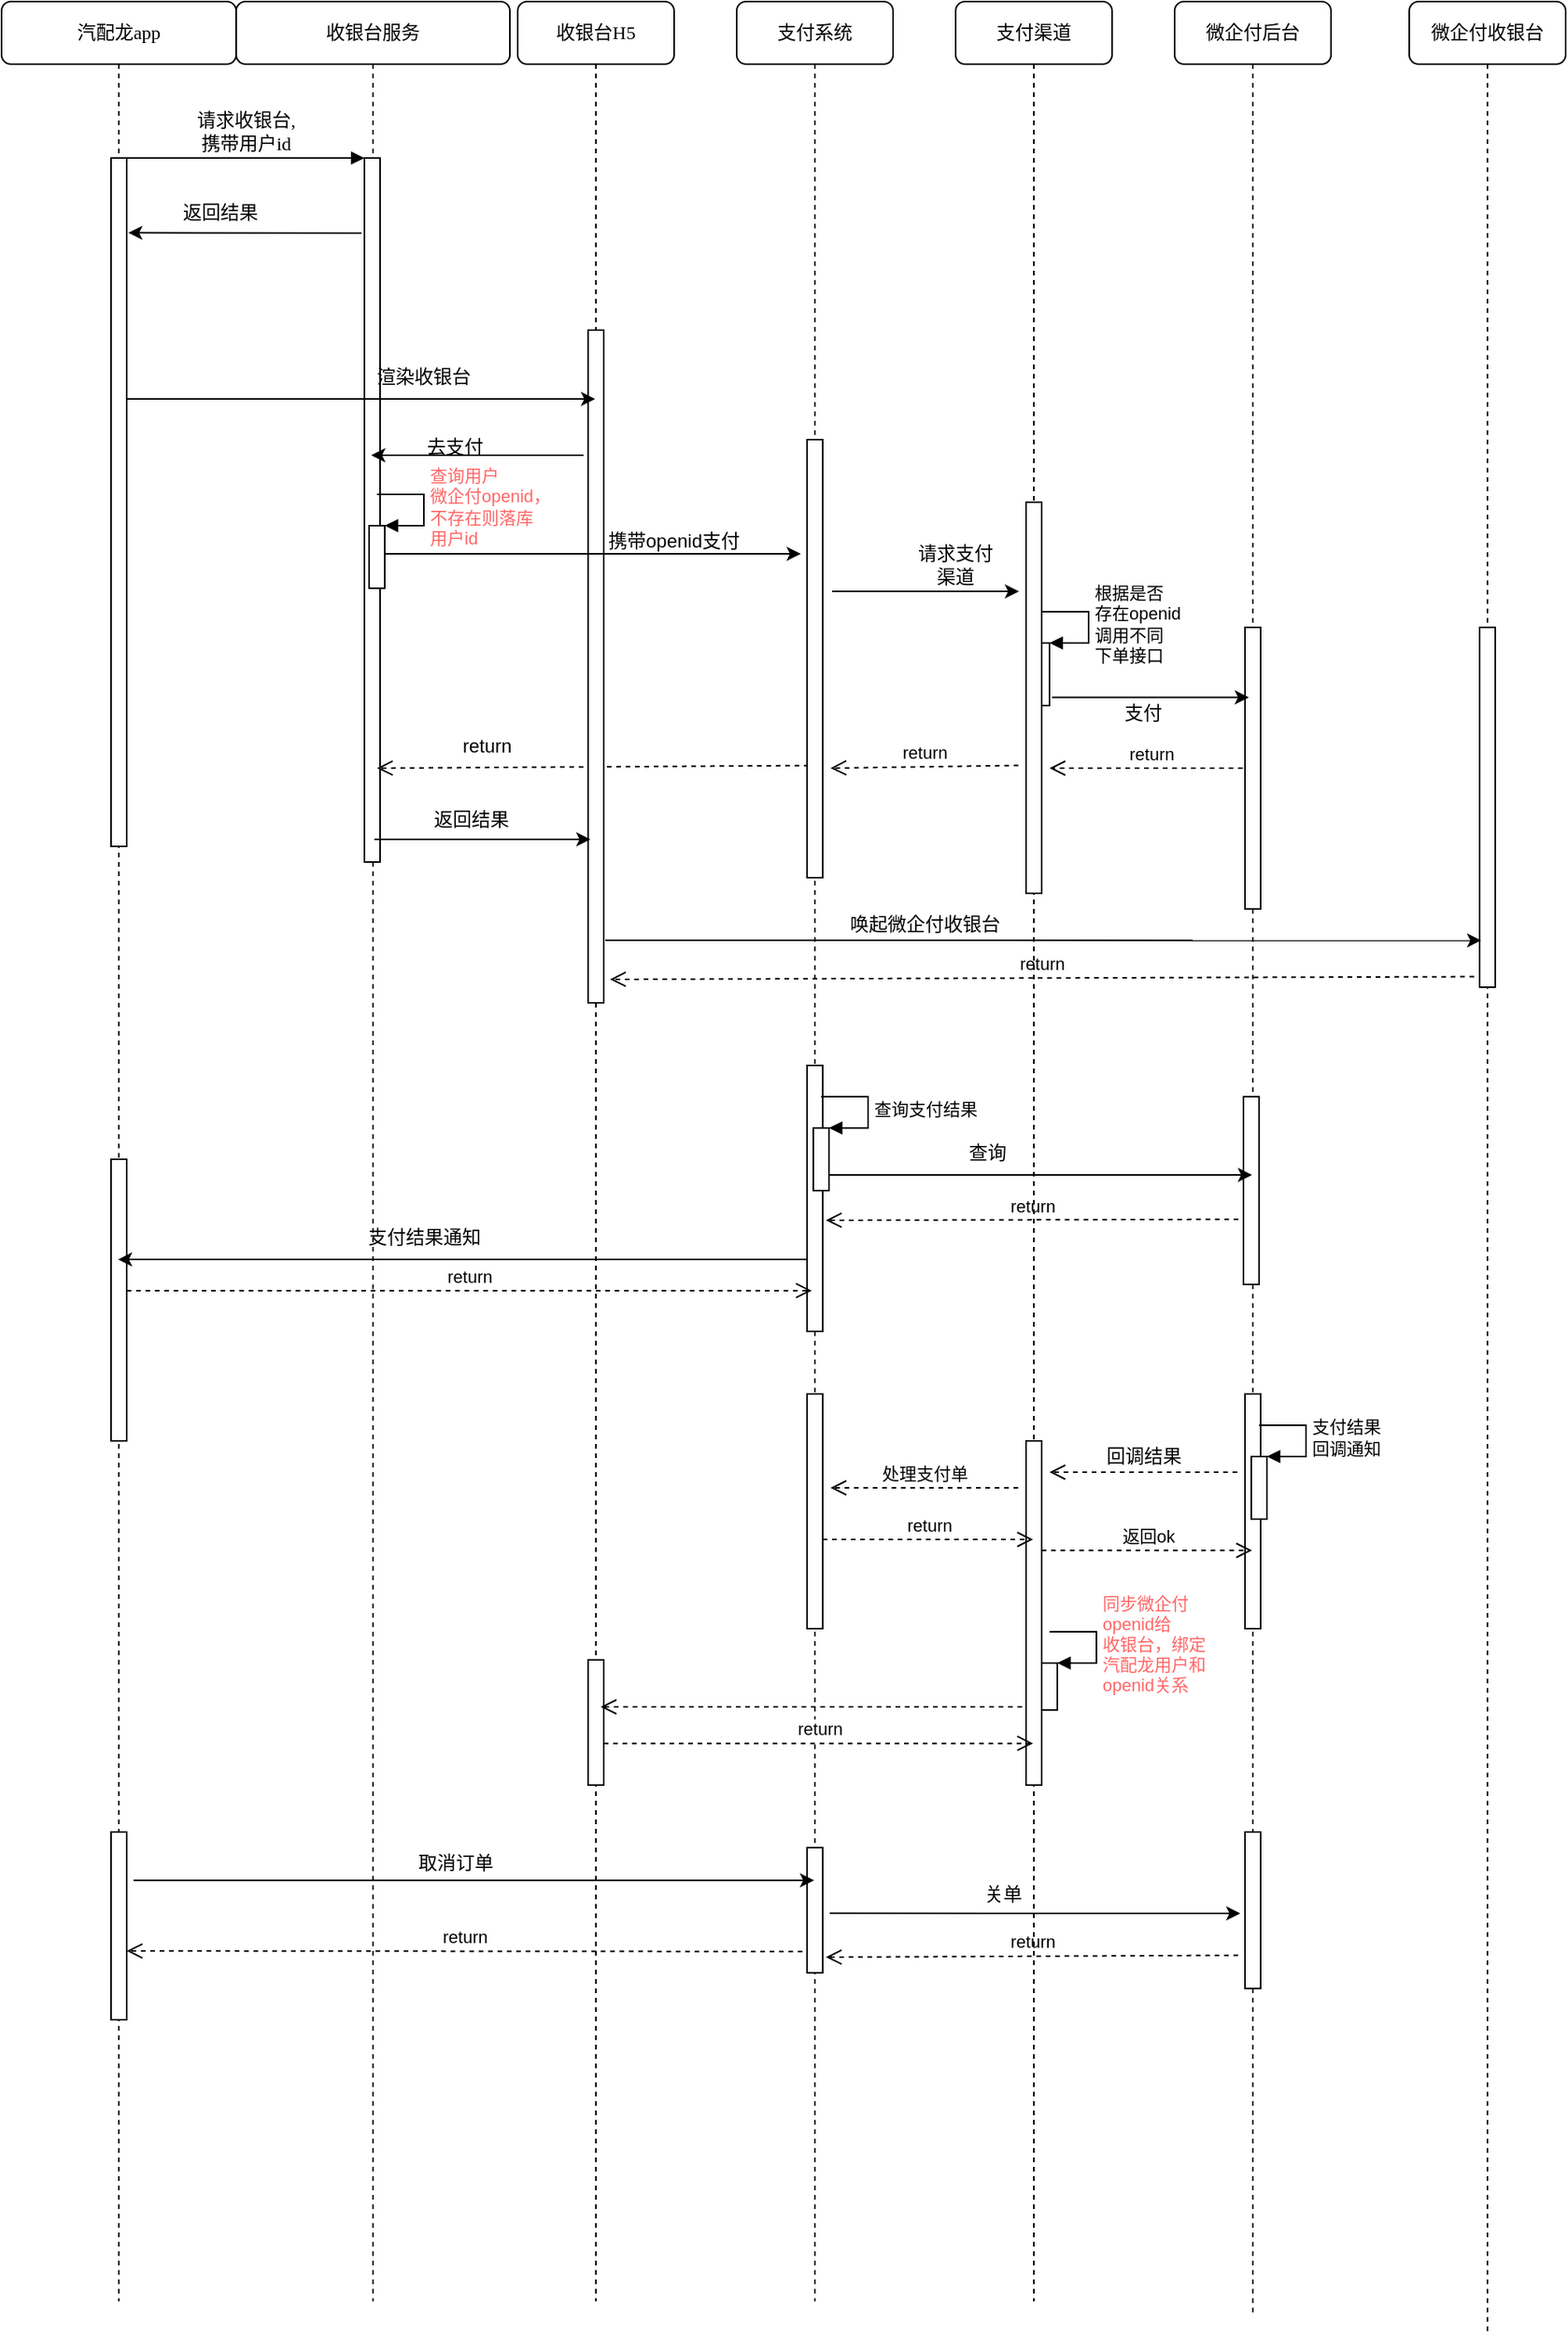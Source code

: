 <mxfile version="17.4.6" type="github">
  <diagram name="Page-1" id="13e1069c-82ec-6db2-03f1-153e76fe0fe0">
    <mxGraphModel dx="1231" dy="685" grid="1" gridSize="10" guides="1" tooltips="1" connect="1" arrows="1" fold="1" page="1" pageScale="1" pageWidth="1100" pageHeight="850" background="none" math="0" shadow="0">
      <root>
        <mxCell id="0" />
        <mxCell id="1" parent="0" />
        <mxCell id="7baba1c4bc27f4b0-2" value="收银台服务" style="shape=umlLifeline;perimeter=lifelinePerimeter;whiteSpace=wrap;html=1;container=1;collapsible=0;recursiveResize=0;outlineConnect=0;rounded=1;shadow=0;comic=0;labelBackgroundColor=none;strokeWidth=1;fontFamily=Verdana;fontSize=12;align=center;" parent="1" vertex="1">
          <mxGeometry x="220" y="80" width="175" height="1470" as="geometry" />
        </mxCell>
        <mxCell id="7baba1c4bc27f4b0-10" value="" style="html=1;points=[];perimeter=orthogonalPerimeter;rounded=0;shadow=0;comic=0;labelBackgroundColor=none;strokeWidth=1;fontFamily=Verdana;fontSize=12;align=center;" parent="7baba1c4bc27f4b0-2" vertex="1">
          <mxGeometry x="82" y="100" width="10" height="450" as="geometry" />
        </mxCell>
        <mxCell id="xyKEQfK3_lfIhWD5vXNs-5" value="渲染收银台" style="text;html=1;strokeColor=none;fillColor=none;align=center;verticalAlign=middle;whiteSpace=wrap;rounded=0;" vertex="1" parent="7baba1c4bc27f4b0-2">
          <mxGeometry x="70" y="225" width="100" height="30" as="geometry" />
        </mxCell>
        <mxCell id="xyKEQfK3_lfIhWD5vXNs-7" value="去支付" style="text;html=1;strokeColor=none;fillColor=none;align=center;verticalAlign=middle;whiteSpace=wrap;rounded=0;" vertex="1" parent="7baba1c4bc27f4b0-2">
          <mxGeometry x="110" y="270" width="60" height="30" as="geometry" />
        </mxCell>
        <mxCell id="xyKEQfK3_lfIhWD5vXNs-12" value="" style="html=1;points=[];perimeter=orthogonalPerimeter;" vertex="1" parent="7baba1c4bc27f4b0-2">
          <mxGeometry x="85" y="335" width="10" height="40" as="geometry" />
        </mxCell>
        <mxCell id="xyKEQfK3_lfIhWD5vXNs-13" value="&lt;font color=&quot;#ff6666&quot;&gt;查询用户&lt;br&gt;微企付openid，&lt;br&gt;不存在则落库&lt;br&gt;用户id&lt;/font&gt;" style="edgeStyle=orthogonalEdgeStyle;html=1;align=left;spacingLeft=2;endArrow=block;rounded=0;entryX=1;entryY=0;" edge="1" target="xyKEQfK3_lfIhWD5vXNs-12" parent="7baba1c4bc27f4b0-2">
          <mxGeometry relative="1" as="geometry">
            <mxPoint x="90" y="315" as="sourcePoint" />
            <Array as="points">
              <mxPoint x="120" y="315" />
            </Array>
          </mxGeometry>
        </mxCell>
        <mxCell id="xyKEQfK3_lfIhWD5vXNs-24" value="" style="html=1;verticalAlign=bottom;endArrow=open;dashed=1;endSize=8;rounded=0;exitX=0.1;exitY=0.744;exitDx=0;exitDy=0;exitPerimeter=0;" edge="1" parent="7baba1c4bc27f4b0-2" source="7baba1c4bc27f4b0-16">
          <mxGeometry relative="1" as="geometry">
            <mxPoint x="170" y="490" as="sourcePoint" />
            <mxPoint x="90" y="490" as="targetPoint" />
          </mxGeometry>
        </mxCell>
        <mxCell id="7baba1c4bc27f4b0-3" value="收银台H5" style="shape=umlLifeline;perimeter=lifelinePerimeter;whiteSpace=wrap;html=1;container=1;collapsible=0;recursiveResize=0;outlineConnect=0;rounded=1;shadow=0;comic=0;labelBackgroundColor=none;strokeWidth=1;fontFamily=Verdana;fontSize=12;align=center;" parent="1" vertex="1">
          <mxGeometry x="400" y="80" width="100" height="1470" as="geometry" />
        </mxCell>
        <mxCell id="7baba1c4bc27f4b0-13" value="" style="html=1;points=[];perimeter=orthogonalPerimeter;rounded=0;shadow=0;comic=0;labelBackgroundColor=none;strokeWidth=1;fontFamily=Verdana;fontSize=12;align=center;" parent="7baba1c4bc27f4b0-3" vertex="1">
          <mxGeometry x="45" y="210" width="10" height="430" as="geometry" />
        </mxCell>
        <mxCell id="xyKEQfK3_lfIhWD5vXNs-34" value="&lt;font color=&quot;#000000&quot;&gt;return&lt;/font&gt;" style="html=1;verticalAlign=bottom;endArrow=open;dashed=1;endSize=8;rounded=0;fontColor=#FF6666;exitX=-0.247;exitY=0.949;exitDx=0;exitDy=0;exitPerimeter=0;" edge="1" parent="7baba1c4bc27f4b0-3">
          <mxGeometry relative="1" as="geometry">
            <mxPoint x="611.53" y="623.27" as="sourcePoint" />
            <mxPoint x="59" y="625" as="targetPoint" />
          </mxGeometry>
        </mxCell>
        <mxCell id="xyKEQfK3_lfIhWD5vXNs-62" value="" style="html=1;points=[];perimeter=orthogonalPerimeter;fontColor=#FF6666;" vertex="1" parent="7baba1c4bc27f4b0-3">
          <mxGeometry x="45" y="1060" width="10" height="80" as="geometry" />
        </mxCell>
        <mxCell id="xyKEQfK3_lfIhWD5vXNs-63" value="" style="html=1;verticalAlign=bottom;endArrow=open;dashed=1;endSize=8;rounded=0;fontColor=#FF6666;" edge="1" parent="7baba1c4bc27f4b0-3">
          <mxGeometry relative="1" as="geometry">
            <mxPoint x="322.5" y="1090.0" as="sourcePoint" />
            <mxPoint x="53" y="1090" as="targetPoint" />
          </mxGeometry>
        </mxCell>
        <mxCell id="7baba1c4bc27f4b0-4" value="支付系统" style="shape=umlLifeline;perimeter=lifelinePerimeter;whiteSpace=wrap;html=1;container=1;collapsible=0;recursiveResize=0;outlineConnect=0;rounded=1;shadow=0;comic=0;labelBackgroundColor=none;strokeWidth=1;fontFamily=Verdana;fontSize=12;align=center;" parent="1" vertex="1">
          <mxGeometry x="540" y="80" width="100" height="1470" as="geometry" />
        </mxCell>
        <mxCell id="xyKEQfK3_lfIhWD5vXNs-14" value="" style="endArrow=classic;html=1;rounded=0;" edge="1" parent="7baba1c4bc27f4b0-4">
          <mxGeometry width="50" height="50" relative="1" as="geometry">
            <mxPoint x="61" y="377" as="sourcePoint" />
            <mxPoint x="180.5" y="377" as="targetPoint" />
          </mxGeometry>
        </mxCell>
        <mxCell id="xyKEQfK3_lfIhWD5vXNs-23" value="return" style="html=1;verticalAlign=bottom;endArrow=open;dashed=1;endSize=8;rounded=0;exitX=-0.488;exitY=0.673;exitDx=0;exitDy=0;exitPerimeter=0;" edge="1" parent="7baba1c4bc27f4b0-4" source="7baba1c4bc27f4b0-19">
          <mxGeometry relative="1" as="geometry">
            <mxPoint x="140" y="490" as="sourcePoint" />
            <mxPoint x="60" y="490" as="targetPoint" />
          </mxGeometry>
        </mxCell>
        <mxCell id="xyKEQfK3_lfIhWD5vXNs-37" value="" style="html=1;points=[];perimeter=orthogonalPerimeter;fontColor=#000000;" vertex="1" parent="7baba1c4bc27f4b0-4">
          <mxGeometry x="45" y="680" width="10" height="170" as="geometry" />
        </mxCell>
        <mxCell id="xyKEQfK3_lfIhWD5vXNs-38" value="" style="html=1;points=[];perimeter=orthogonalPerimeter;fontColor=#000000;" vertex="1" parent="7baba1c4bc27f4b0-4">
          <mxGeometry x="49" y="720" width="10" height="40" as="geometry" />
        </mxCell>
        <mxCell id="xyKEQfK3_lfIhWD5vXNs-39" value="查询支付结果" style="edgeStyle=orthogonalEdgeStyle;html=1;align=left;spacingLeft=2;endArrow=block;rounded=0;entryX=1;entryY=0;fontColor=#000000;" edge="1" target="xyKEQfK3_lfIhWD5vXNs-38" parent="7baba1c4bc27f4b0-4">
          <mxGeometry relative="1" as="geometry">
            <mxPoint x="54" y="700" as="sourcePoint" />
            <Array as="points">
              <mxPoint x="84" y="700" />
            </Array>
          </mxGeometry>
        </mxCell>
        <mxCell id="xyKEQfK3_lfIhWD5vXNs-43" value="return" style="html=1;verticalAlign=bottom;endArrow=open;dashed=1;endSize=8;rounded=0;fontColor=#000000;exitX=-0.324;exitY=0.653;exitDx=0;exitDy=0;exitPerimeter=0;" edge="1" parent="7baba1c4bc27f4b0-4" source="xyKEQfK3_lfIhWD5vXNs-40">
          <mxGeometry relative="1" as="geometry">
            <mxPoint x="137" y="779" as="sourcePoint" />
            <mxPoint x="57" y="779" as="targetPoint" />
          </mxGeometry>
        </mxCell>
        <mxCell id="xyKEQfK3_lfIhWD5vXNs-53" value="" style="html=1;points=[];perimeter=orthogonalPerimeter;fontColor=#000000;" vertex="1" parent="7baba1c4bc27f4b0-4">
          <mxGeometry x="45" y="890" width="10" height="150" as="geometry" />
        </mxCell>
        <mxCell id="xyKEQfK3_lfIhWD5vXNs-54" value="" style="html=1;verticalAlign=bottom;endArrow=open;dashed=1;endSize=8;rounded=0;fontColor=#000000;" edge="1" parent="7baba1c4bc27f4b0-4">
          <mxGeometry relative="1" as="geometry">
            <mxPoint x="320" y="940" as="sourcePoint" />
            <mxPoint x="200" y="940" as="targetPoint" />
          </mxGeometry>
        </mxCell>
        <mxCell id="xyKEQfK3_lfIhWD5vXNs-57" value="处理支付单" style="html=1;verticalAlign=bottom;endArrow=open;dashed=1;endSize=8;rounded=0;fontColor=#000000;" edge="1" parent="7baba1c4bc27f4b0-4">
          <mxGeometry relative="1" as="geometry">
            <mxPoint x="180" y="950" as="sourcePoint" />
            <mxPoint x="60" y="950" as="targetPoint" />
          </mxGeometry>
        </mxCell>
        <mxCell id="xyKEQfK3_lfIhWD5vXNs-68" value="" style="html=1;points=[];perimeter=orthogonalPerimeter;fontColor=#000000;" vertex="1" parent="7baba1c4bc27f4b0-4">
          <mxGeometry x="45" y="1180" width="10" height="80" as="geometry" />
        </mxCell>
        <mxCell id="xyKEQfK3_lfIhWD5vXNs-73" value="return" style="html=1;verticalAlign=bottom;endArrow=open;dashed=1;endSize=8;rounded=0;fontColor=#000000;exitX=-0.138;exitY=0.688;exitDx=0;exitDy=0;exitPerimeter=0;" edge="1" parent="7baba1c4bc27f4b0-4">
          <mxGeometry relative="1" as="geometry">
            <mxPoint x="320.62" y="1248.8" as="sourcePoint" />
            <mxPoint x="57" y="1250" as="targetPoint" />
          </mxGeometry>
        </mxCell>
        <mxCell id="7baba1c4bc27f4b0-5" value="支付渠道" style="shape=umlLifeline;perimeter=lifelinePerimeter;whiteSpace=wrap;html=1;container=1;collapsible=0;recursiveResize=0;outlineConnect=0;rounded=1;shadow=0;comic=0;labelBackgroundColor=none;strokeWidth=1;fontFamily=Verdana;fontSize=12;align=center;" parent="1" vertex="1">
          <mxGeometry x="680" y="80" width="100" height="1470" as="geometry" />
        </mxCell>
        <mxCell id="xyKEQfK3_lfIhWD5vXNs-15" value="" style="html=1;points=[];perimeter=orthogonalPerimeter;" vertex="1" parent="7baba1c4bc27f4b0-5">
          <mxGeometry x="50" y="410" width="10" height="40" as="geometry" />
        </mxCell>
        <mxCell id="xyKEQfK3_lfIhWD5vXNs-16" value="根据是否&lt;br&gt;存在openid&lt;br&gt;调用不同&lt;br&gt;下单接口&lt;br&gt;" style="edgeStyle=orthogonalEdgeStyle;html=1;align=left;spacingLeft=2;endArrow=block;rounded=0;entryX=1;entryY=0;" edge="1" target="xyKEQfK3_lfIhWD5vXNs-15" parent="7baba1c4bc27f4b0-5">
          <mxGeometry relative="1" as="geometry">
            <mxPoint x="55" y="390" as="sourcePoint" />
            <Array as="points">
              <mxPoint x="85" y="390" />
            </Array>
          </mxGeometry>
        </mxCell>
        <mxCell id="xyKEQfK3_lfIhWD5vXNs-22" value="return" style="html=1;verticalAlign=bottom;endArrow=open;dashed=1;endSize=8;rounded=0;" edge="1" parent="7baba1c4bc27f4b0-5" source="7baba1c4bc27f4b0-6">
          <mxGeometry relative="1" as="geometry">
            <mxPoint x="140" y="490" as="sourcePoint" />
            <mxPoint x="60" y="490" as="targetPoint" />
          </mxGeometry>
        </mxCell>
        <mxCell id="xyKEQfK3_lfIhWD5vXNs-55" value="" style="html=1;points=[];perimeter=orthogonalPerimeter;fontColor=#000000;" vertex="1" parent="7baba1c4bc27f4b0-5">
          <mxGeometry x="45" y="920" width="10" height="220" as="geometry" />
        </mxCell>
        <mxCell id="xyKEQfK3_lfIhWD5vXNs-60" value="" style="html=1;points=[];perimeter=orthogonalPerimeter;fontColor=#000000;" vertex="1" parent="7baba1c4bc27f4b0-5">
          <mxGeometry x="55" y="1062" width="10" height="30" as="geometry" />
        </mxCell>
        <mxCell id="xyKEQfK3_lfIhWD5vXNs-61" value="&lt;font color=&quot;#ff6666&quot;&gt;同步微企付&lt;br&gt;openid给&lt;br&gt;收银台，绑定&lt;br&gt;汽配龙用户和&lt;br&gt;openid关系&lt;/font&gt;" style="edgeStyle=orthogonalEdgeStyle;html=1;align=left;spacingLeft=2;endArrow=block;rounded=0;entryX=1;entryY=0;fontColor=#000000;" edge="1" target="xyKEQfK3_lfIhWD5vXNs-60" parent="7baba1c4bc27f4b0-5">
          <mxGeometry relative="1" as="geometry">
            <mxPoint x="60" y="1042" as="sourcePoint" />
            <Array as="points">
              <mxPoint x="90" y="1042" />
            </Array>
          </mxGeometry>
        </mxCell>
        <mxCell id="7baba1c4bc27f4b0-6" value="微企付后台" style="shape=umlLifeline;perimeter=lifelinePerimeter;whiteSpace=wrap;html=1;container=1;collapsible=0;recursiveResize=0;outlineConnect=0;rounded=1;shadow=0;comic=0;labelBackgroundColor=none;strokeWidth=1;fontFamily=Verdana;fontSize=12;align=center;" parent="1" vertex="1">
          <mxGeometry x="820" y="80" width="100" height="1480" as="geometry" />
        </mxCell>
        <mxCell id="xyKEQfK3_lfIhWD5vXNs-17" value="" style="html=1;points=[];perimeter=orthogonalPerimeter;" vertex="1" parent="7baba1c4bc27f4b0-6">
          <mxGeometry x="45" y="400" width="10" height="180" as="geometry" />
        </mxCell>
        <mxCell id="xyKEQfK3_lfIhWD5vXNs-40" value="" style="html=1;points=[];perimeter=orthogonalPerimeter;fontColor=#000000;" vertex="1" parent="7baba1c4bc27f4b0-6">
          <mxGeometry x="44" y="700" width="10" height="120" as="geometry" />
        </mxCell>
        <mxCell id="xyKEQfK3_lfIhWD5vXNs-48" value="" style="html=1;points=[];perimeter=orthogonalPerimeter;fontColor=#000000;" vertex="1" parent="7baba1c4bc27f4b0-6">
          <mxGeometry x="45" y="890" width="10" height="150" as="geometry" />
        </mxCell>
        <mxCell id="xyKEQfK3_lfIhWD5vXNs-51" value="" style="html=1;points=[];perimeter=orthogonalPerimeter;fontColor=#000000;" vertex="1" parent="7baba1c4bc27f4b0-6">
          <mxGeometry x="49" y="930" width="10" height="40" as="geometry" />
        </mxCell>
        <mxCell id="xyKEQfK3_lfIhWD5vXNs-52" value="支付结果&lt;br&gt;回调通知" style="edgeStyle=orthogonalEdgeStyle;html=1;align=left;spacingLeft=2;endArrow=block;rounded=0;entryX=1;entryY=0;fontColor=#000000;" edge="1" target="xyKEQfK3_lfIhWD5vXNs-51" parent="7baba1c4bc27f4b0-6">
          <mxGeometry relative="1" as="geometry">
            <mxPoint x="54" y="910" as="sourcePoint" />
            <Array as="points">
              <mxPoint x="84" y="910" />
            </Array>
          </mxGeometry>
        </mxCell>
        <mxCell id="xyKEQfK3_lfIhWD5vXNs-65" value="" style="html=1;points=[];perimeter=orthogonalPerimeter;fontColor=#000000;" vertex="1" parent="7baba1c4bc27f4b0-6">
          <mxGeometry x="45" y="1170" width="10" height="100" as="geometry" />
        </mxCell>
        <mxCell id="7baba1c4bc27f4b0-8" value="汽配龙app" style="shape=umlLifeline;perimeter=lifelinePerimeter;whiteSpace=wrap;html=1;container=1;collapsible=0;recursiveResize=0;outlineConnect=0;rounded=1;shadow=0;comic=0;labelBackgroundColor=none;strokeWidth=1;fontFamily=Verdana;fontSize=12;align=center;" parent="1" vertex="1">
          <mxGeometry x="70" y="80" width="150" height="1470" as="geometry" />
        </mxCell>
        <mxCell id="7baba1c4bc27f4b0-9" value="" style="html=1;points=[];perimeter=orthogonalPerimeter;rounded=0;shadow=0;comic=0;labelBackgroundColor=none;strokeWidth=1;fontFamily=Verdana;fontSize=12;align=center;" parent="7baba1c4bc27f4b0-8" vertex="1">
          <mxGeometry x="70" y="100" width="10" height="440" as="geometry" />
        </mxCell>
        <mxCell id="xyKEQfK3_lfIhWD5vXNs-3" value="返回结果" style="text;html=1;strokeColor=none;fillColor=none;align=center;verticalAlign=middle;whiteSpace=wrap;rounded=0;" vertex="1" parent="7baba1c4bc27f4b0-8">
          <mxGeometry x="110" y="120" width="60" height="30" as="geometry" />
        </mxCell>
        <mxCell id="xyKEQfK3_lfIhWD5vXNs-44" value="" style="html=1;points=[];perimeter=orthogonalPerimeter;fontColor=#000000;" vertex="1" parent="7baba1c4bc27f4b0-8">
          <mxGeometry x="70" y="740" width="10" height="180" as="geometry" />
        </mxCell>
        <mxCell id="xyKEQfK3_lfIhWD5vXNs-67" value="" style="html=1;points=[];perimeter=orthogonalPerimeter;fontColor=#000000;" vertex="1" parent="7baba1c4bc27f4b0-8">
          <mxGeometry x="70" y="1170" width="10" height="120" as="geometry" />
        </mxCell>
        <mxCell id="xyKEQfK3_lfIhWD5vXNs-74" value="return" style="html=1;verticalAlign=bottom;endArrow=open;dashed=1;endSize=8;rounded=0;fontColor=#000000;exitX=-0.292;exitY=0.755;exitDx=0;exitDy=0;exitPerimeter=0;" edge="1" parent="7baba1c4bc27f4b0-8">
          <mxGeometry relative="1" as="geometry">
            <mxPoint x="512.08" y="1246.4" as="sourcePoint" />
            <mxPoint x="80" y="1246" as="targetPoint" />
          </mxGeometry>
        </mxCell>
        <mxCell id="7baba1c4bc27f4b0-16" value="" style="html=1;points=[];perimeter=orthogonalPerimeter;rounded=0;shadow=0;comic=0;labelBackgroundColor=none;strokeWidth=1;fontFamily=Verdana;fontSize=12;align=center;" parent="1" vertex="1">
          <mxGeometry x="585" y="360" width="10" height="280" as="geometry" />
        </mxCell>
        <mxCell id="7baba1c4bc27f4b0-19" value="" style="html=1;points=[];perimeter=orthogonalPerimeter;rounded=0;shadow=0;comic=0;labelBackgroundColor=none;strokeWidth=1;fontFamily=Verdana;fontSize=12;align=center;" parent="1" vertex="1">
          <mxGeometry x="725" y="400" width="10" height="250" as="geometry" />
        </mxCell>
        <mxCell id="7baba1c4bc27f4b0-11" value="请求收银台,&lt;br&gt;携带用户id" style="html=1;verticalAlign=bottom;endArrow=block;entryX=0;entryY=0;labelBackgroundColor=none;fontFamily=Verdana;fontSize=12;edgeStyle=elbowEdgeStyle;elbow=vertical;" parent="1" source="7baba1c4bc27f4b0-9" target="7baba1c4bc27f4b0-10" edge="1">
          <mxGeometry relative="1" as="geometry">
            <mxPoint x="220" y="190" as="sourcePoint" />
          </mxGeometry>
        </mxCell>
        <mxCell id="xyKEQfK3_lfIhWD5vXNs-1" value="" style="endArrow=classic;html=1;rounded=0;entryX=1;entryY=0.07;entryDx=0;entryDy=0;entryPerimeter=0;" edge="1" parent="1">
          <mxGeometry width="50" height="50" relative="1" as="geometry">
            <mxPoint x="300" y="228" as="sourcePoint" />
            <mxPoint x="151" y="227.8" as="targetPoint" />
          </mxGeometry>
        </mxCell>
        <mxCell id="xyKEQfK3_lfIhWD5vXNs-4" value="" style="endArrow=classic;html=1;rounded=0;" edge="1" parent="1">
          <mxGeometry width="50" height="50" relative="1" as="geometry">
            <mxPoint x="150" y="334" as="sourcePoint" />
            <mxPoint x="449.5" y="334" as="targetPoint" />
          </mxGeometry>
        </mxCell>
        <mxCell id="xyKEQfK3_lfIhWD5vXNs-6" value="" style="endArrow=classic;html=1;rounded=0;" edge="1" parent="1">
          <mxGeometry width="50" height="50" relative="1" as="geometry">
            <mxPoint x="442" y="370" as="sourcePoint" />
            <mxPoint x="306.324" y="370" as="targetPoint" />
          </mxGeometry>
        </mxCell>
        <mxCell id="xyKEQfK3_lfIhWD5vXNs-9" value="" style="endArrow=classic;html=1;rounded=0;" edge="1" parent="1">
          <mxGeometry width="50" height="50" relative="1" as="geometry">
            <mxPoint x="315" y="433" as="sourcePoint" />
            <mxPoint x="581" y="433" as="targetPoint" />
          </mxGeometry>
        </mxCell>
        <mxCell id="xyKEQfK3_lfIhWD5vXNs-11" value="携带openid支付" style="text;html=1;strokeColor=none;fillColor=none;align=center;verticalAlign=middle;whiteSpace=wrap;rounded=0;" vertex="1" parent="1">
          <mxGeometry x="450" y="410" width="100" height="30" as="geometry" />
        </mxCell>
        <mxCell id="xyKEQfK3_lfIhWD5vXNs-18" value="" style="endArrow=classic;html=1;rounded=0;exitX=1.365;exitY=0.694;exitDx=0;exitDy=0;exitPerimeter=0;" edge="1" parent="1">
          <mxGeometry width="50" height="50" relative="1" as="geometry">
            <mxPoint x="741.65" y="524.76" as="sourcePoint" />
            <mxPoint x="867.5" y="524.76" as="targetPoint" />
          </mxGeometry>
        </mxCell>
        <mxCell id="xyKEQfK3_lfIhWD5vXNs-19" value="支付" style="text;html=1;strokeColor=none;fillColor=none;align=center;verticalAlign=middle;whiteSpace=wrap;rounded=0;" vertex="1" parent="1">
          <mxGeometry x="770" y="520" width="60" height="30" as="geometry" />
        </mxCell>
        <mxCell id="xyKEQfK3_lfIhWD5vXNs-21" value="请求支付渠道" style="text;html=1;strokeColor=none;fillColor=none;align=center;verticalAlign=middle;whiteSpace=wrap;rounded=0;" vertex="1" parent="1">
          <mxGeometry x="650" y="425" width="60" height="30" as="geometry" />
        </mxCell>
        <mxCell id="xyKEQfK3_lfIhWD5vXNs-27" value="return" style="text;html=1;align=center;verticalAlign=middle;resizable=0;points=[];autosize=1;strokeColor=none;fillColor=none;" vertex="1" parent="1">
          <mxGeometry x="355" y="546" width="50" height="20" as="geometry" />
        </mxCell>
        <mxCell id="xyKEQfK3_lfIhWD5vXNs-28" value="" style="endArrow=classic;html=1;rounded=0;entryX=-0.253;entryY=0.93;entryDx=0;entryDy=0;entryPerimeter=0;" edge="1" parent="1">
          <mxGeometry width="50" height="50" relative="1" as="geometry">
            <mxPoint x="308.324" y="615.5" as="sourcePoint" />
            <mxPoint x="446.47" y="615.5" as="targetPoint" />
          </mxGeometry>
        </mxCell>
        <mxCell id="xyKEQfK3_lfIhWD5vXNs-29" value="返回结果" style="text;html=1;align=center;verticalAlign=middle;resizable=0;points=[];autosize=1;strokeColor=none;fillColor=none;" vertex="1" parent="1">
          <mxGeometry x="340" y="593" width="60" height="20" as="geometry" />
        </mxCell>
        <mxCell id="xyKEQfK3_lfIhWD5vXNs-30" value="微企付收银台" style="shape=umlLifeline;perimeter=lifelinePerimeter;whiteSpace=wrap;html=1;container=1;collapsible=0;recursiveResize=0;outlineConnect=0;rounded=1;shadow=0;comic=0;labelBackgroundColor=none;strokeWidth=1;fontFamily=Verdana;fontSize=12;align=center;" vertex="1" parent="1">
          <mxGeometry x="970" y="80" width="100" height="1490" as="geometry" />
        </mxCell>
        <mxCell id="xyKEQfK3_lfIhWD5vXNs-31" value="" style="html=1;points=[];perimeter=orthogonalPerimeter;" vertex="1" parent="xyKEQfK3_lfIhWD5vXNs-30">
          <mxGeometry x="45" y="400" width="10" height="230" as="geometry" />
        </mxCell>
        <mxCell id="xyKEQfK3_lfIhWD5vXNs-32" value="" style="endArrow=classic;html=1;rounded=0;entryX=0.5;entryY=0.87;entryDx=0;entryDy=0;entryPerimeter=0;" edge="1" parent="1">
          <mxGeometry width="50" height="50" relative="1" as="geometry">
            <mxPoint x="456" y="680" as="sourcePoint" />
            <mxPoint x="1016" y="680.1" as="targetPoint" />
          </mxGeometry>
        </mxCell>
        <mxCell id="xyKEQfK3_lfIhWD5vXNs-33" value="唤起微企付收银台" style="text;html=1;align=center;verticalAlign=middle;resizable=0;points=[];autosize=1;strokeColor=none;fillColor=none;" vertex="1" parent="1">
          <mxGeometry x="605" y="660" width="110" height="20" as="geometry" />
        </mxCell>
        <mxCell id="xyKEQfK3_lfIhWD5vXNs-41" value="" style="endArrow=classic;html=1;rounded=0;fontColor=#000000;" edge="1" parent="1">
          <mxGeometry width="50" height="50" relative="1" as="geometry">
            <mxPoint x="599" y="830.0" as="sourcePoint" />
            <mxPoint x="869.5" y="830.0" as="targetPoint" />
          </mxGeometry>
        </mxCell>
        <mxCell id="xyKEQfK3_lfIhWD5vXNs-42" value="查询" style="text;html=1;align=center;verticalAlign=middle;resizable=0;points=[];autosize=1;strokeColor=none;fillColor=none;fontColor=#000000;" vertex="1" parent="1">
          <mxGeometry x="680" y="806" width="40" height="20" as="geometry" />
        </mxCell>
        <mxCell id="xyKEQfK3_lfIhWD5vXNs-45" value="" style="endArrow=classic;html=1;rounded=0;fontColor=#000000;exitX=-0.016;exitY=0.943;exitDx=0;exitDy=0;exitPerimeter=0;" edge="1" parent="1">
          <mxGeometry width="50" height="50" relative="1" as="geometry">
            <mxPoint x="584.84" y="884.02" as="sourcePoint" />
            <mxPoint x="144.447" y="884.02" as="targetPoint" />
          </mxGeometry>
        </mxCell>
        <mxCell id="xyKEQfK3_lfIhWD5vXNs-46" value="支付结果通知" style="text;html=1;align=center;verticalAlign=middle;resizable=0;points=[];autosize=1;strokeColor=none;fillColor=none;fontColor=#000000;" vertex="1" parent="1">
          <mxGeometry x="295" y="860" width="90" height="20" as="geometry" />
        </mxCell>
        <mxCell id="xyKEQfK3_lfIhWD5vXNs-47" value="return" style="html=1;verticalAlign=bottom;endArrow=open;dashed=1;endSize=8;rounded=0;fontColor=#000000;entryX=0.5;entryY=0.933;entryDx=0;entryDy=0;entryPerimeter=0;" edge="1" parent="1">
          <mxGeometry relative="1" as="geometry">
            <mxPoint x="150" y="904" as="sourcePoint" />
            <mxPoint x="588" y="903.95" as="targetPoint" />
          </mxGeometry>
        </mxCell>
        <mxCell id="xyKEQfK3_lfIhWD5vXNs-56" value="回调结果" style="text;html=1;align=center;verticalAlign=middle;resizable=0;points=[];autosize=1;strokeColor=none;fillColor=none;fontColor=#000000;" vertex="1" parent="1">
          <mxGeometry x="770" y="1000" width="60" height="20" as="geometry" />
        </mxCell>
        <mxCell id="xyKEQfK3_lfIhWD5vXNs-58" value="return" style="html=1;verticalAlign=bottom;endArrow=open;dashed=1;endSize=8;rounded=0;fontColor=#000000;" edge="1" parent="1">
          <mxGeometry relative="1" as="geometry">
            <mxPoint x="595" y="1063.0" as="sourcePoint" />
            <mxPoint x="729.5" y="1063.0" as="targetPoint" />
          </mxGeometry>
        </mxCell>
        <mxCell id="xyKEQfK3_lfIhWD5vXNs-59" value="返回ok" style="html=1;verticalAlign=bottom;endArrow=open;dashed=1;endSize=8;rounded=0;fontColor=#000000;" edge="1" parent="1">
          <mxGeometry relative="1" as="geometry">
            <mxPoint x="735" y="1070.0" as="sourcePoint" />
            <mxPoint x="869.5" y="1070.0" as="targetPoint" />
          </mxGeometry>
        </mxCell>
        <mxCell id="xyKEQfK3_lfIhWD5vXNs-64" value="&lt;font color=&quot;#000000&quot;&gt;return&lt;/font&gt;" style="html=1;verticalAlign=bottom;endArrow=open;dashed=1;endSize=8;rounded=0;fontColor=#FF6666;exitX=1;exitY=0.667;exitDx=0;exitDy=0;exitPerimeter=0;" edge="1" parent="1" source="xyKEQfK3_lfIhWD5vXNs-62" target="7baba1c4bc27f4b0-5">
          <mxGeometry relative="1" as="geometry">
            <mxPoint x="580" y="1200" as="sourcePoint" />
            <mxPoint x="500" y="1200" as="targetPoint" />
          </mxGeometry>
        </mxCell>
        <mxCell id="xyKEQfK3_lfIhWD5vXNs-69" value="" style="endArrow=classic;html=1;rounded=0;fontColor=#000000;exitX=1.438;exitY=0.399;exitDx=0;exitDy=0;exitPerimeter=0;" edge="1" parent="1">
          <mxGeometry width="50" height="50" relative="1" as="geometry">
            <mxPoint x="154.38" y="1280.88" as="sourcePoint" />
            <mxPoint x="589.5" y="1280.88" as="targetPoint" />
          </mxGeometry>
        </mxCell>
        <mxCell id="xyKEQfK3_lfIhWD5vXNs-70" value="取消订单" style="text;html=1;align=center;verticalAlign=middle;resizable=0;points=[];autosize=1;strokeColor=none;fillColor=none;fontColor=#000000;" vertex="1" parent="1">
          <mxGeometry x="330" y="1260" width="60" height="20" as="geometry" />
        </mxCell>
        <mxCell id="xyKEQfK3_lfIhWD5vXNs-71" value="" style="endArrow=classic;html=1;rounded=0;fontColor=#000000;exitX=1.246;exitY=0.524;exitDx=0;exitDy=0;exitPerimeter=0;" edge="1" parent="1">
          <mxGeometry width="50" height="50" relative="1" as="geometry">
            <mxPoint x="599.46" y="1301.92" as="sourcePoint" />
            <mxPoint x="862" y="1302" as="targetPoint" />
          </mxGeometry>
        </mxCell>
        <mxCell id="xyKEQfK3_lfIhWD5vXNs-72" value="关单" style="text;html=1;align=center;verticalAlign=middle;resizable=0;points=[];autosize=1;strokeColor=none;fillColor=none;fontColor=#000000;" vertex="1" parent="1">
          <mxGeometry x="690" y="1280" width="40" height="20" as="geometry" />
        </mxCell>
      </root>
    </mxGraphModel>
  </diagram>
</mxfile>
